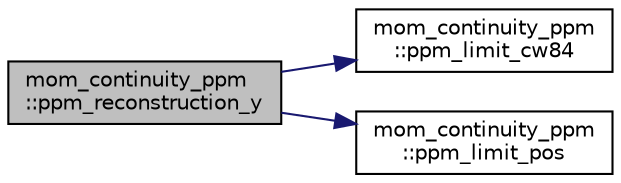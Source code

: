 digraph "mom_continuity_ppm::ppm_reconstruction_y"
{
 // INTERACTIVE_SVG=YES
  edge [fontname="Helvetica",fontsize="10",labelfontname="Helvetica",labelfontsize="10"];
  node [fontname="Helvetica",fontsize="10",shape=record];
  rankdir="LR";
  Node73 [label="mom_continuity_ppm\l::ppm_reconstruction_y",height=0.2,width=0.4,color="black", fillcolor="grey75", style="filled", fontcolor="black"];
  Node73 -> Node74 [color="midnightblue",fontsize="10",style="solid",fontname="Helvetica"];
  Node74 [label="mom_continuity_ppm\l::ppm_limit_cw84",height=0.2,width=0.4,color="black", fillcolor="white", style="filled",URL="$namespacemom__continuity__ppm.html#ab03786fff2550dd61282356608fc1352",tooltip="This subroutine limits the left/right edge values of the PPM reconstruction according to the monotoni..."];
  Node73 -> Node75 [color="midnightblue",fontsize="10",style="solid",fontname="Helvetica"];
  Node75 [label="mom_continuity_ppm\l::ppm_limit_pos",height=0.2,width=0.4,color="black", fillcolor="white", style="filled",URL="$namespacemom__continuity__ppm.html#a870edb0c5b2cb0464899430b6651260c",tooltip="This subroutine limits the left/right edge values of the PPM reconstruction to give a reconstruction ..."];
}
